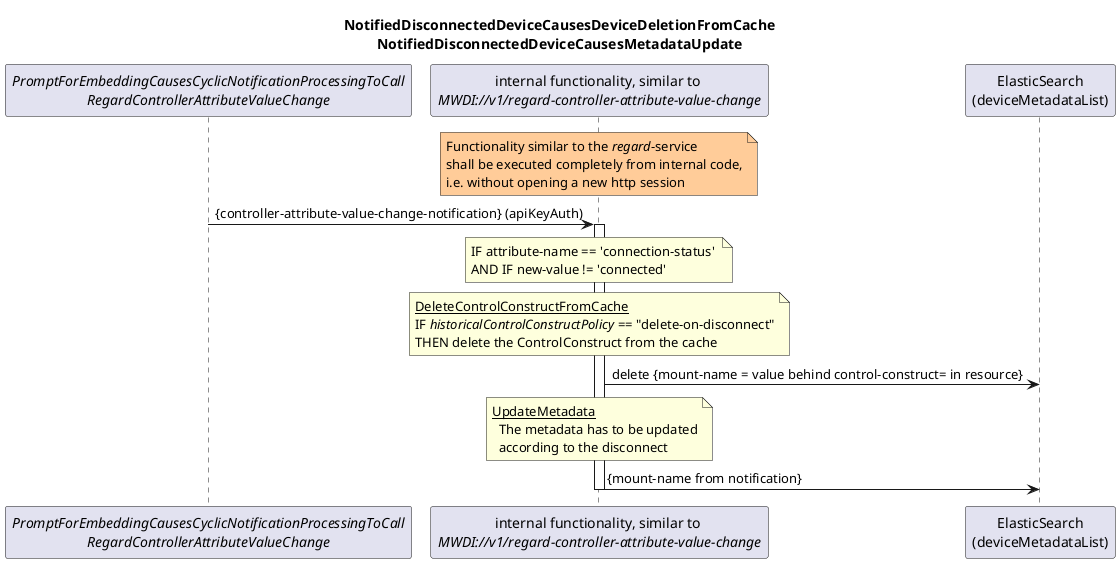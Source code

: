 @startuml 021_NotificationBasedDeviceListSyncDisconnectUpdate
skinparam responseMessageBelowArrow true

title  
  NotifiedDisconnectedDeviceCausesDeviceDeletionFromCache
  NotifiedDisconnectedDeviceCausesMetadataUpdate
end title

participant "<i>PromptForEmbeddingCausesCyclicNotificationProcessingToCall</i>\n<i>RegardControllerAttributeValueChange</i>" as init
participant "internal functionality, similar to \n<i>MWDI://v1/regard-controller-attribute-value-change</i>" as regardDisconnectedDevice
participant "ElasticSearch\n(deviceMetadataList)" as es


note over regardDisconnectedDevice #ffcc99
  Functionality similar to the <i>regard</i>-service
  shall be executed completely from internal code,
  i.e. without opening a new http session
end note

init -> regardDisconnectedDevice: {controller-attribute-value-change-notification} (apiKeyAuth)
activate regardDisconnectedDevice

note over regardDisconnectedDevice
IF attribute-name == 'connection-status' 
AND IF new-value != 'connected'
end note

note over regardDisconnectedDevice
  <u>DeleteControlConstructFromCache</u>
  IF <i>historicalControlConstructPolicy</i> == "delete-on-disconnect"
  THEN delete the ControlConstruct from the cache
end note
regardDisconnectedDevice -> es: delete {mount-name = value behind control-construct= in resource}


note over regardDisconnectedDevice
  <u>UpdateMetadata</u>
    The metadata has to be updated
    according to the disconnect
end note
regardDisconnectedDevice -> es: {mount-name from notification}


deactivate regardDisconnectedDevice

@enduml

